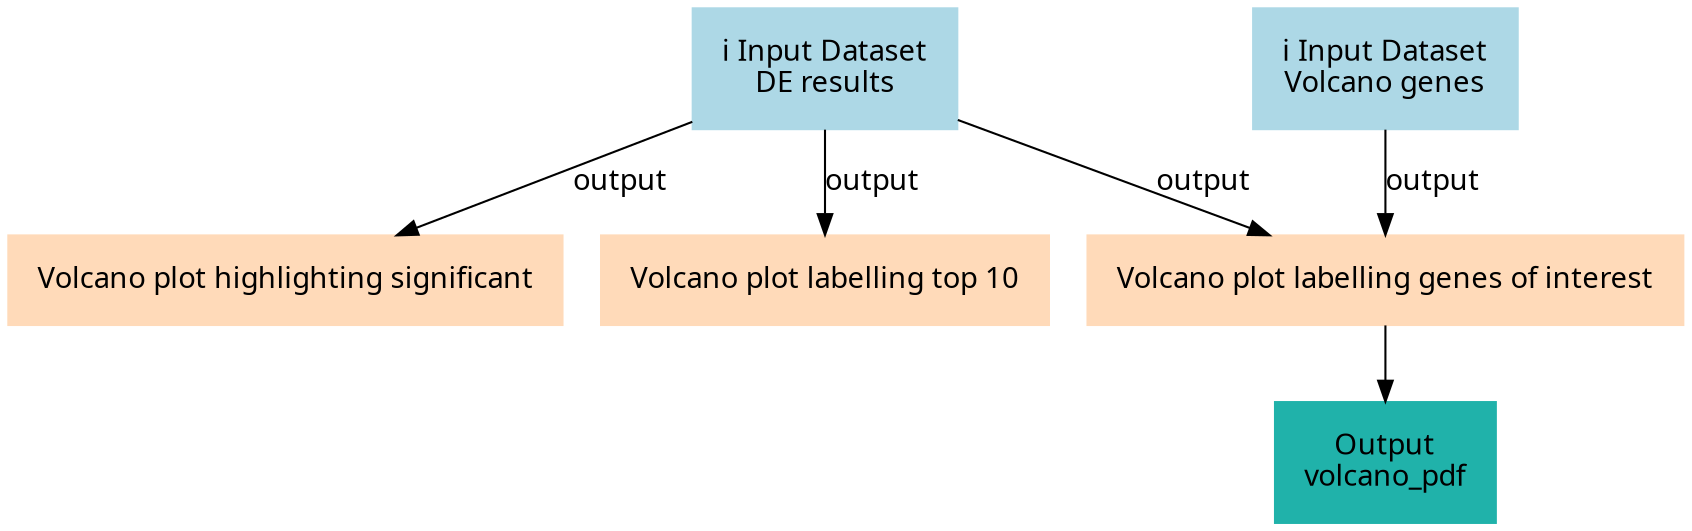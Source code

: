 digraph main {
  node [fontname="Atkinson Hyperlegible", shape=box, color=white,style=filled,color=peachpuff,margin="0.2,0.2"];
  edge [fontname="Atkinson Hyperlegible"];
  0[color=lightblue,label="ℹ️ Input Dataset\nDE results"]
  1[color=lightblue,label="ℹ️ Input Dataset\nVolcano genes"]
  2[label="Volcano plot highlighting significant"]
  0 -> 2 [label="output"]
  3[label="Volcano plot labelling top 10"]
  0 -> 3 [label="output"]
  4[label="Volcano plot labelling genes of interest"]
  0 -> 4 [label="output"]
  1 -> 4 [label="output"]
  k16aef53e11fd4defa7fb6cf9a98f0902[color=lightseagreen,label="Output\nvolcano_pdf"]
  4 -> k16aef53e11fd4defa7fb6cf9a98f0902
}